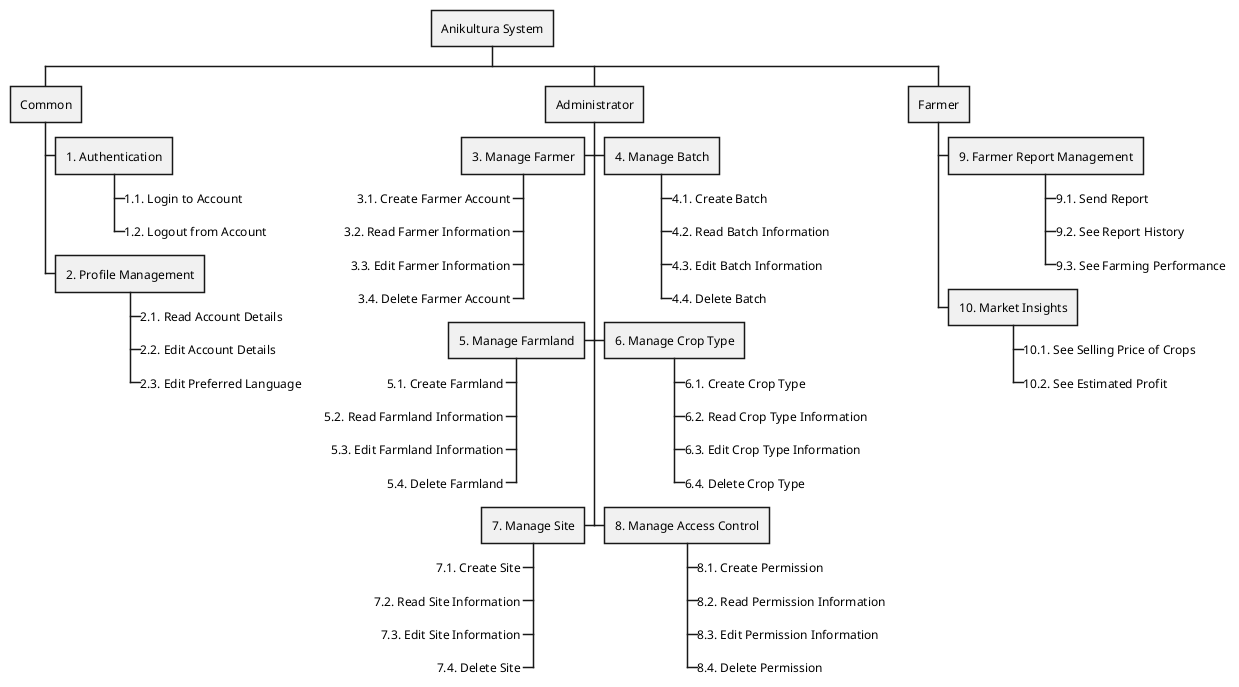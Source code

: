 @startwbs

* Anikultura System

** Common

*** 1. Authentication
****_ 1.1. Login to Account
****_ 1.2. Logout from Account

*** 2. Profile Management
****_ 2.1. Read Account Details
****_ 2.2. Edit Account Details
****_ 2.3. Edit Preferred Language

** Administrator

***< 3. Manage Farmer
****_< 3.1. Create Farmer Account
****_< 3.2. Read Farmer Information
****_< 3.3. Edit Farmer Information
****_< 3.4. Delete Farmer Account

*** 4. Manage Batch
****_ 4.1. Create Batch
****_ 4.2. Read Batch Information
****_ 4.3. Edit Batch Information
****_ 4.4. Delete Batch

***< 5. Manage Farmland
****_< 5.1. Create Farmland
****_< 5.2. Read Farmland Information
****_< 5.3. Edit Farmland Information
****_< 5.4. Delete Farmland

*** 6. Manage Crop Type
****_ 6.1. Create Crop Type
****_ 6.2. Read Crop Type Information
****_ 6.3. Edit Crop Type Information
****_ 6.4. Delete Crop Type

***< 7. Manage Site
****_< 7.1. Create Site
****_< 7.2. Read Site Information
****_< 7.3. Edit Site Information
****_< 7.4. Delete Site

*** 8. Manage Access Control
****_ 8.1. Create Permission
****_ 8.2. Read Permission Information
****_ 8.3. Edit Permission Information
****_ 8.4. Delete Permission

** Farmer

*** 9. Farmer Report Management
****_ 9.1. Send Report
****_ 9.2. See Report History
****_ 9.3. See Farming Performance

*** 10. Market Insights
****_ 10.1. See Selling Price of Crops
****_ 10.2. See Estimated Profit

@endwbs
